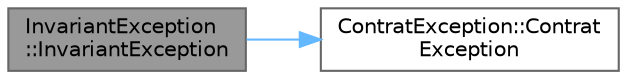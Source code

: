 digraph "InvariantException::InvariantException"
{
 // LATEX_PDF_SIZE
  bgcolor="transparent";
  edge [fontname=Helvetica,fontsize=10,labelfontname=Helvetica,labelfontsize=10];
  node [fontname=Helvetica,fontsize=10,shape=box,height=0.2,width=0.4];
  rankdir="LR";
  Node1 [id="Node000001",label="InvariantException\l::InvariantException",height=0.2,width=0.4,color="gray40", fillcolor="grey60", style="filled", fontcolor="black",tooltip="Constructeur de la classe InvariantException en initialisant la classe de base ContratException...."];
  Node1 -> Node2 [id="edge1_Node000001_Node000002",color="steelblue1",style="solid",tooltip=" "];
  Node2 [id="Node000002",label="ContratException::Contrat\lException",height=0.2,width=0.4,color="grey40", fillcolor="white", style="filled",URL="$class_contrat_exception.html#ad6c04fb577e960f87e010b125aa636a0",tooltip="Constructeur de la classe de base ContratException."];
}
